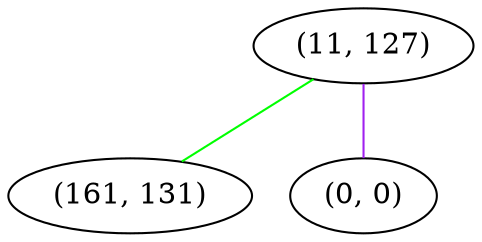 graph "" {
"(11, 127)";
"(161, 131)";
"(0, 0)";
"(11, 127)" -- "(161, 131)"  [color=green, key=0, weight=2];
"(11, 127)" -- "(0, 0)"  [color=purple, key=0, weight=4];
}
